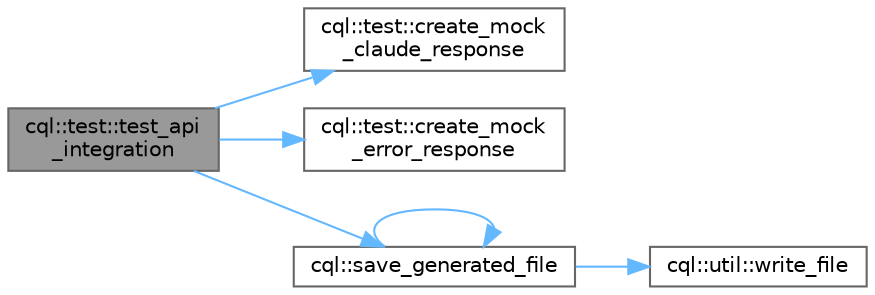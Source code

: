 digraph "cql::test::test_api_integration"
{
 // INTERACTIVE_SVG=YES
 // LATEX_PDF_SIZE
  bgcolor="transparent";
  edge [fontname=Helvetica,fontsize=10,labelfontname=Helvetica,labelfontsize=10];
  node [fontname=Helvetica,fontsize=10,shape=box,height=0.2,width=0.4];
  rankdir="LR";
  Node1 [id="Node000001",label="cql::test::test_api\l_integration",height=0.2,width=0.4,color="gray40", fillcolor="grey60", style="filled", fontcolor="black",tooltip="Integration test for ApiClient and ResponseProcessor with a mock server."];
  Node1 -> Node2 [id="edge1_Node000001_Node000002",color="steelblue1",style="solid",tooltip=" "];
  Node2 [id="Node000002",label="cql::test::create_mock\l_claude_response",height=0.2,width=0.4,color="grey40", fillcolor="white", style="filled",URL="$namespacecql_1_1test.html#ab167e6484957b0f12f26c281c4437ec9",tooltip=" "];
  Node1 -> Node3 [id="edge2_Node000001_Node000003",color="steelblue1",style="solid",tooltip=" "];
  Node3 [id="Node000003",label="cql::test::create_mock\l_error_response",height=0.2,width=0.4,color="grey40", fillcolor="white", style="filled",URL="$namespacecql_1_1test.html#aaeb1e8cc81d93e5eb90f36330286c03e",tooltip=" "];
  Node1 -> Node4 [id="edge3_Node000001_Node000004",color="steelblue1",style="solid",tooltip=" "];
  Node4 [id="Node000004",label="cql::save_generated_file",height=0.2,width=0.4,color="grey40", fillcolor="white", style="filled",URL="$namespacecql.html#adf99c8a0ad539b1c9ec49e7744ea7468",tooltip=" "];
  Node4 -> Node4 [id="edge4_Node000004_Node000004",color="steelblue1",style="solid",tooltip=" "];
  Node4 -> Node5 [id="edge5_Node000004_Node000005",color="steelblue1",style="solid",tooltip=" "];
  Node5 [id="Node000005",label="cql::util::write_file",height=0.2,width=0.4,color="grey40", fillcolor="white", style="filled",URL="$namespacecql_1_1util.html#a61d0a7a06eb7c79b61f04c06e79dcd87",tooltip=" "];
}
